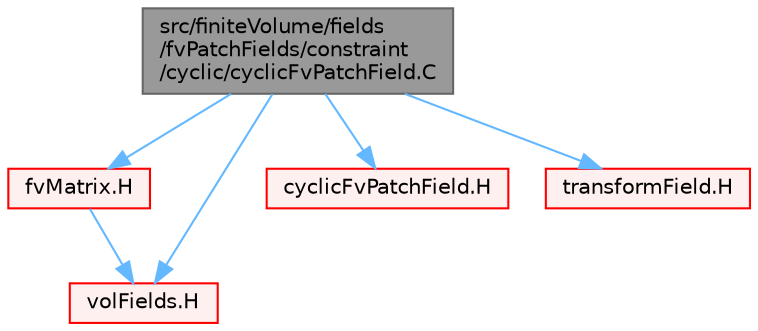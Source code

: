 digraph "src/finiteVolume/fields/fvPatchFields/constraint/cyclic/cyclicFvPatchField.C"
{
 // LATEX_PDF_SIZE
  bgcolor="transparent";
  edge [fontname=Helvetica,fontsize=10,labelfontname=Helvetica,labelfontsize=10];
  node [fontname=Helvetica,fontsize=10,shape=box,height=0.2,width=0.4];
  Node1 [id="Node000001",label="src/finiteVolume/fields\l/fvPatchFields/constraint\l/cyclic/cyclicFvPatchField.C",height=0.2,width=0.4,color="gray40", fillcolor="grey60", style="filled", fontcolor="black",tooltip=" "];
  Node1 -> Node2 [id="edge1_Node000001_Node000002",color="steelblue1",style="solid",tooltip=" "];
  Node2 [id="Node000002",label="fvMatrix.H",height=0.2,width=0.4,color="red", fillcolor="#FFF0F0", style="filled",URL="$fvMatrix_8H.html",tooltip=" "];
  Node2 -> Node3 [id="edge2_Node000002_Node000003",color="steelblue1",style="solid",tooltip=" "];
  Node3 [id="Node000003",label="volFields.H",height=0.2,width=0.4,color="red", fillcolor="#FFF0F0", style="filled",URL="$volFields_8H.html",tooltip=" "];
  Node1 -> Node394 [id="edge3_Node000001_Node000394",color="steelblue1",style="solid",tooltip=" "];
  Node394 [id="Node000394",label="cyclicFvPatchField.H",height=0.2,width=0.4,color="red", fillcolor="#FFF0F0", style="filled",URL="$cyclicFvPatchField_8H.html",tooltip=" "];
  Node1 -> Node407 [id="edge4_Node000001_Node000407",color="steelblue1",style="solid",tooltip=" "];
  Node407 [id="Node000407",label="transformField.H",height=0.2,width=0.4,color="red", fillcolor="#FFF0F0", style="filled",URL="$transformField_8H.html",tooltip="Spatial transformation functions for primitive fields."];
  Node1 -> Node3 [id="edge5_Node000001_Node000003",color="steelblue1",style="solid",tooltip=" "];
}
